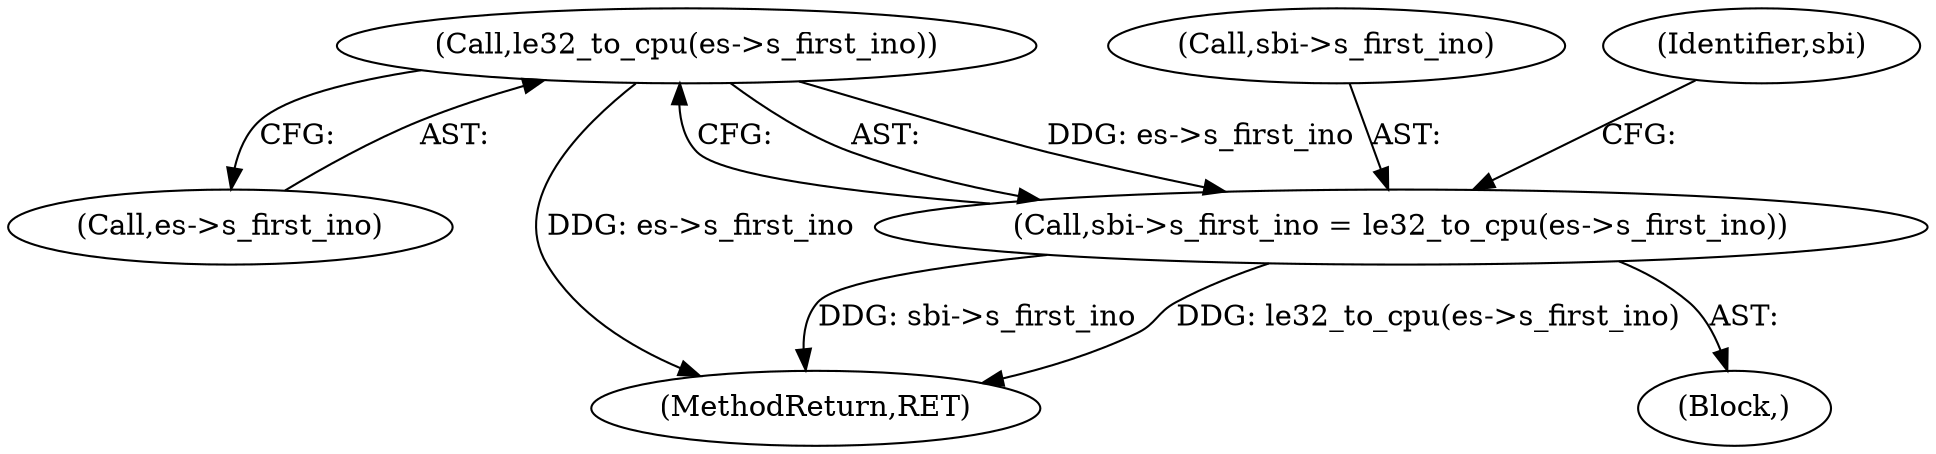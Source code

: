 digraph "0_linux_0449641130f5652b344ef6fa39fa019d7e94660a@pointer" {
"1000771" [label="(Call,le32_to_cpu(es->s_first_ino))"];
"1000767" [label="(Call,sbi->s_first_ino = le32_to_cpu(es->s_first_ino))"];
"1000758" [label="(Block,)"];
"1000767" [label="(Call,sbi->s_first_ino = le32_to_cpu(es->s_first_ino))"];
"1000772" [label="(Call,es->s_first_ino)"];
"1000771" [label="(Call,le32_to_cpu(es->s_first_ino))"];
"1000768" [label="(Call,sbi->s_first_ino)"];
"1000779" [label="(Identifier,sbi)"];
"1002222" [label="(MethodReturn,RET)"];
"1000771" -> "1000767"  [label="AST: "];
"1000771" -> "1000772"  [label="CFG: "];
"1000772" -> "1000771"  [label="AST: "];
"1000767" -> "1000771"  [label="CFG: "];
"1000771" -> "1002222"  [label="DDG: es->s_first_ino"];
"1000771" -> "1000767"  [label="DDG: es->s_first_ino"];
"1000767" -> "1000758"  [label="AST: "];
"1000768" -> "1000767"  [label="AST: "];
"1000779" -> "1000767"  [label="CFG: "];
"1000767" -> "1002222"  [label="DDG: sbi->s_first_ino"];
"1000767" -> "1002222"  [label="DDG: le32_to_cpu(es->s_first_ino)"];
}
